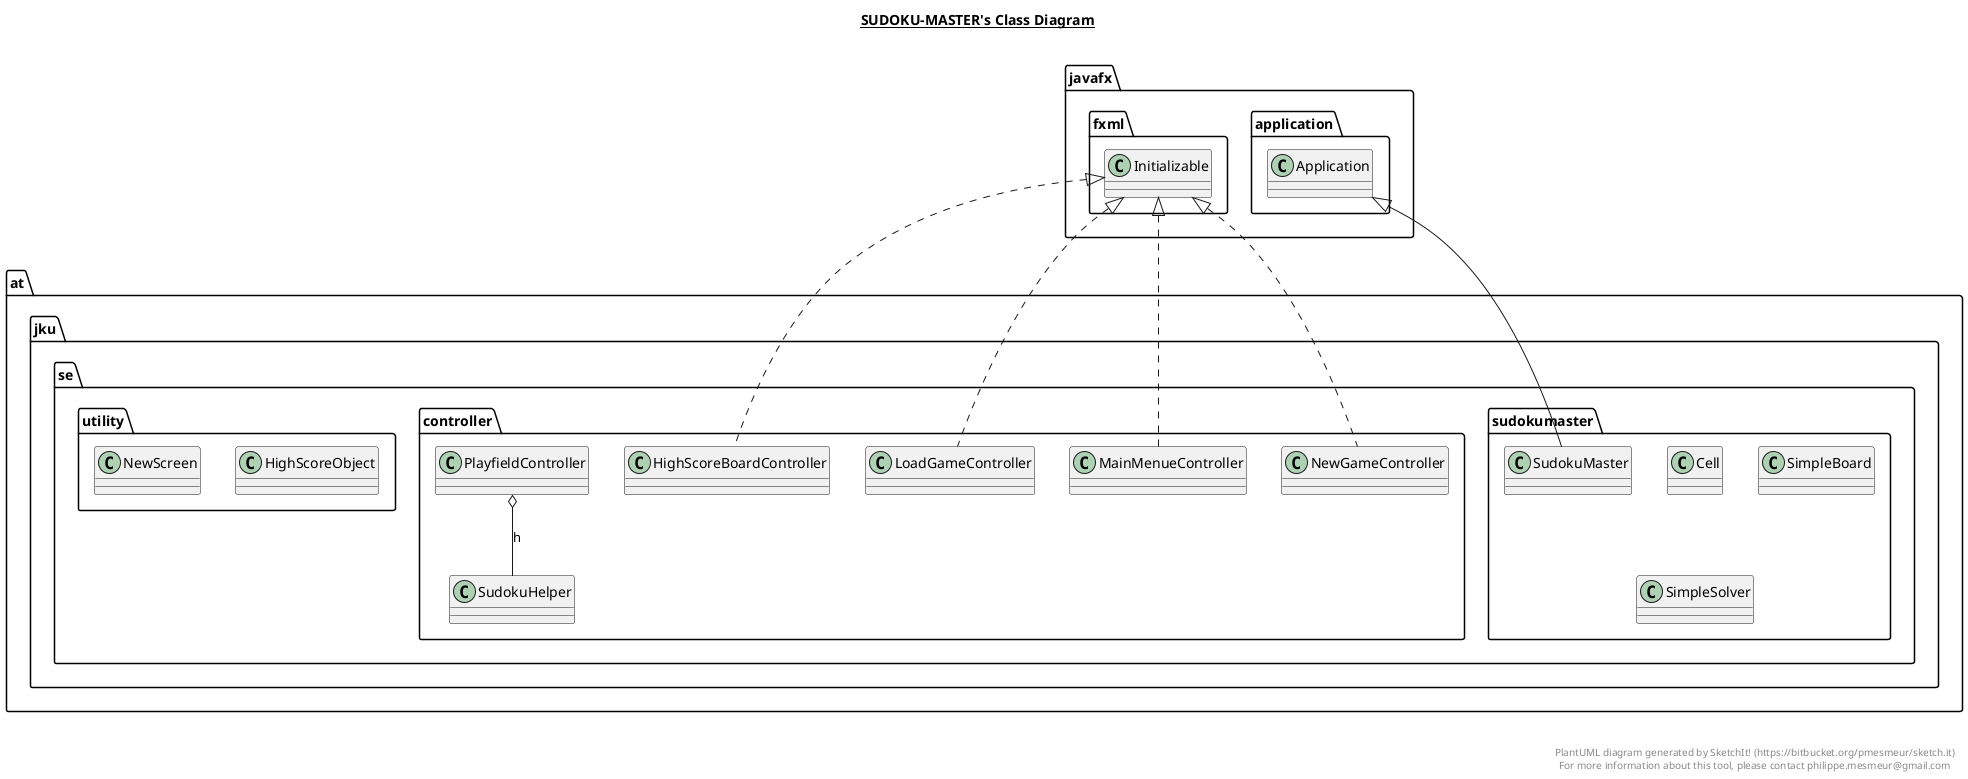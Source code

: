 @startuml

title __SUDOKU-MASTER's Class Diagram__\n

  namespace at.jku.se.controller {
    class at.jku.se.controller.HighScoreBoardController {
    }
  }
  

  namespace at.jku.se.controller {
    class at.jku.se.controller.LoadGameController {
    }
  }
  

  namespace at.jku.se.controller {
    class at.jku.se.controller.MainMenueController {
    }
  }
  

  namespace at.jku.se.controller {
    class at.jku.se.controller.NewGameController {
    }
  }
  

  namespace at.jku.se.controller {
    class at.jku.se.controller.PlayfieldController {
    }
  }
  

  namespace at.jku.se.controller {
    class at.jku.se.controller.SudokuHelper {
    }
  }
  

  namespace at.jku.se.sudokumaster {
    class at.jku.se.sudokumaster.Cell {
    }
  }
  

  namespace at.jku.se.sudokumaster {
    class at.jku.se.sudokumaster.SimpleBoard {
    }
  }
  

  namespace at.jku.se.sudokumaster {
    class at.jku.se.sudokumaster.SimpleSolver {
    }
  }
  

  namespace at.jku.se.sudokumaster {
    class at.jku.se.sudokumaster.SudokuMaster {
    }
  }
  

  namespace at.jku.se.utility {
    class at.jku.se.utility.HighScoreObject {
    }
  }
  

  namespace at.jku.se.utility {
    class at.jku.se.utility.NewScreen {
    }
  }
  

  at.jku.se.controller.HighScoreBoardController .up.|> javafx.fxml.Initializable
  at.jku.se.controller.LoadGameController .up.|> javafx.fxml.Initializable
  at.jku.se.controller.MainMenueController .up.|> javafx.fxml.Initializable
  at.jku.se.controller.NewGameController .up.|> javafx.fxml.Initializable
  at.jku.se.controller.PlayfieldController o-- at.jku.se.controller.SudokuHelper : h
  at.jku.se.sudokumaster.SudokuMaster -up-|> javafx.application.Application


right footer


PlantUML diagram generated by SketchIt! (https://bitbucket.org/pmesmeur/sketch.it)
For more information about this tool, please contact philippe.mesmeur@gmail.com
endfooter

@enduml
